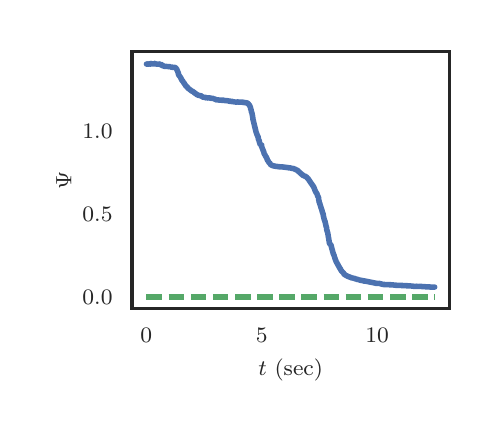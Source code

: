 \begingroup%
\makeatletter%
\begin{pgfpicture}%
\pgfpathrectangle{\pgfpointorigin}{\pgfqpoint{2.228in}{1.887in}}%
\pgfusepath{use as bounding box, clip}%
\begin{pgfscope}%
\pgfsetbuttcap%
\pgfsetmiterjoin%
\definecolor{currentfill}{rgb}{1.0,1.0,1.0}%
\pgfsetfillcolor{currentfill}%
\pgfsetlinewidth{0.0pt}%
\definecolor{currentstroke}{rgb}{1.0,1.0,1.0}%
\pgfsetstrokecolor{currentstroke}%
\pgfsetdash{}{0pt}%
\pgfpathmoveto{\pgfqpoint{0.0in}{0.0in}}%
\pgfpathlineto{\pgfqpoint{2.228in}{0.0in}}%
\pgfpathlineto{\pgfqpoint{2.228in}{1.887in}}%
\pgfpathlineto{\pgfqpoint{0.0in}{1.887in}}%
\pgfpathclose%
\pgfusepath{fill}%
\end{pgfscope}%
\begin{pgfscope}%
\pgfsetbuttcap%
\pgfsetmiterjoin%
\definecolor{currentfill}{rgb}{1.0,1.0,1.0}%
\pgfsetfillcolor{currentfill}%
\pgfsetlinewidth{0.0pt}%
\definecolor{currentstroke}{rgb}{0.0,0.0,0.0}%
\pgfsetstrokecolor{currentstroke}%
\pgfsetstrokeopacity{0.0}%
\pgfsetdash{}{0pt}%
\pgfpathmoveto{\pgfqpoint{0.522in}{0.482in}}%
\pgfpathlineto{\pgfqpoint{2.108in}{0.482in}}%
\pgfpathlineto{\pgfqpoint{2.108in}{1.767in}}%
\pgfpathlineto{\pgfqpoint{0.522in}{1.767in}}%
\pgfpathclose%
\pgfusepath{fill}%
\end{pgfscope}%
\begin{pgfscope}%
\definecolor{textcolor}{rgb}{0.15,0.15,0.15}%
\pgfsetstrokecolor{textcolor}%
\pgfsetfillcolor{textcolor}%
\pgftext[x=0.593in,y=0.385in,,top]{\color{textcolor}\rmfamily\fontsize{8.0}{9.6}\selectfont \(\displaystyle 0\)}%
\end{pgfscope}%
\begin{pgfscope}%
\definecolor{textcolor}{rgb}{0.15,0.15,0.15}%
\pgfsetstrokecolor{textcolor}%
\pgfsetfillcolor{textcolor}%
\pgftext[x=1.17in,y=0.385in,,top]{\color{textcolor}\rmfamily\fontsize{8.0}{9.6}\selectfont \(\displaystyle 5\)}%
\end{pgfscope}%
\begin{pgfscope}%
\definecolor{textcolor}{rgb}{0.15,0.15,0.15}%
\pgfsetstrokecolor{textcolor}%
\pgfsetfillcolor{textcolor}%
\pgftext[x=1.747in,y=0.385in,,top]{\color{textcolor}\rmfamily\fontsize{8.0}{9.6}\selectfont \(\displaystyle 10\)}%
\end{pgfscope}%
\begin{pgfscope}%
\definecolor{textcolor}{rgb}{0.15,0.15,0.15}%
\pgfsetstrokecolor{textcolor}%
\pgfsetfillcolor{textcolor}%
\pgftext[x=1.315in,y=0.231in,,top]{\color{textcolor}\rmfamily\fontsize{8.0}{9.6}\selectfont \(\displaystyle t\) (sec)}%
\end{pgfscope}%
\begin{pgfscope}%
\definecolor{textcolor}{rgb}{0.15,0.15,0.15}%
\pgfsetstrokecolor{textcolor}%
\pgfsetfillcolor{textcolor}%
\pgftext[x=0.274in,y=0.502in,left,base]{\color{textcolor}\rmfamily\fontsize{8.0}{9.6}\selectfont \(\displaystyle 0.0\)}%
\end{pgfscope}%
\begin{pgfscope}%
\definecolor{textcolor}{rgb}{0.15,0.15,0.15}%
\pgfsetstrokecolor{textcolor}%
\pgfsetfillcolor{textcolor}%
\pgftext[x=0.274in,y=0.919in,left,base]{\color{textcolor}\rmfamily\fontsize{8.0}{9.6}\selectfont \(\displaystyle 0.5\)}%
\end{pgfscope}%
\begin{pgfscope}%
\definecolor{textcolor}{rgb}{0.15,0.15,0.15}%
\pgfsetstrokecolor{textcolor}%
\pgfsetfillcolor{textcolor}%
\pgftext[x=0.274in,y=1.335in,left,base]{\color{textcolor}\rmfamily\fontsize{8.0}{9.6}\selectfont \(\displaystyle 1.0\)}%
\end{pgfscope}%
\begin{pgfscope}%
\definecolor{textcolor}{rgb}{0.15,0.15,0.15}%
\pgfsetstrokecolor{textcolor}%
\pgfsetfillcolor{textcolor}%
\pgftext[x=0.218in,y=1.125in,,bottom,rotate=90.0]{\color{textcolor}\rmfamily\fontsize{8.0}{9.6}\selectfont \(\displaystyle \Psi\)}%
\end{pgfscope}%
\begin{pgfscope}%
\pgfpathrectangle{\pgfqpoint{0.522in}{0.482in}}{\pgfqpoint{1.586in}{1.285in}} %
\pgfusepath{clip}%
\pgfsetroundcap%
\pgfsetroundjoin%
\pgfsetlinewidth{2.007pt}%
\definecolor{currentstroke}{rgb}{0.298,0.447,0.69}%
\pgfsetstrokecolor{currentstroke}%
\pgfsetdash{}{0pt}%
\pgfpathmoveto{\pgfqpoint{0.594in}{1.705in}}%
\pgfpathlineto{\pgfqpoint{0.596in}{1.705in}}%
\pgfpathlineto{\pgfqpoint{0.6in}{1.706in}}%
\pgfpathlineto{\pgfqpoint{0.602in}{1.705in}}%
\pgfpathlineto{\pgfqpoint{0.605in}{1.705in}}%
\pgfpathlineto{\pgfqpoint{0.608in}{1.707in}}%
\pgfpathlineto{\pgfqpoint{0.609in}{1.705in}}%
\pgfpathlineto{\pgfqpoint{0.611in}{1.705in}}%
\pgfpathlineto{\pgfqpoint{0.612in}{1.707in}}%
\pgfpathlineto{\pgfqpoint{0.612in}{1.705in}}%
\pgfpathlineto{\pgfqpoint{0.614in}{1.705in}}%
\pgfpathlineto{\pgfqpoint{0.615in}{1.706in}}%
\pgfpathlineto{\pgfqpoint{0.617in}{1.705in}}%
\pgfpathlineto{\pgfqpoint{0.617in}{1.708in}}%
\pgfpathlineto{\pgfqpoint{0.617in}{1.707in}}%
\pgfpathlineto{\pgfqpoint{0.617in}{1.707in}}%
\pgfpathlineto{\pgfqpoint{0.618in}{1.705in}}%
\pgfpathlineto{\pgfqpoint{0.619in}{1.706in}}%
\pgfpathlineto{\pgfqpoint{0.623in}{1.706in}}%
\pgfpathlineto{\pgfqpoint{0.631in}{1.706in}}%
\pgfpathlineto{\pgfqpoint{0.633in}{1.707in}}%
\pgfpathlineto{\pgfqpoint{0.634in}{1.707in}}%
\pgfpathlineto{\pgfqpoint{0.635in}{1.709in}}%
\pgfpathlineto{\pgfqpoint{0.636in}{1.706in}}%
\pgfpathlineto{\pgfqpoint{0.636in}{1.708in}}%
\pgfpathlineto{\pgfqpoint{0.639in}{1.706in}}%
\pgfpathlineto{\pgfqpoint{0.639in}{1.706in}}%
\pgfpathlineto{\pgfqpoint{0.643in}{1.705in}}%
\pgfpathlineto{\pgfqpoint{0.643in}{1.706in}}%
\pgfpathlineto{\pgfqpoint{0.643in}{1.705in}}%
\pgfpathlineto{\pgfqpoint{0.653in}{1.705in}}%
\pgfpathlineto{\pgfqpoint{0.653in}{1.705in}}%
\pgfpathlineto{\pgfqpoint{0.656in}{1.704in}}%
\pgfpathlineto{\pgfqpoint{0.656in}{1.704in}}%
\pgfpathlineto{\pgfqpoint{0.658in}{1.706in}}%
\pgfpathlineto{\pgfqpoint{0.659in}{1.703in}}%
\pgfpathlineto{\pgfqpoint{0.662in}{1.703in}}%
\pgfpathlineto{\pgfqpoint{0.663in}{1.702in}}%
\pgfpathlineto{\pgfqpoint{0.663in}{1.702in}}%
\pgfpathlineto{\pgfqpoint{0.668in}{1.702in}}%
\pgfpathlineto{\pgfqpoint{0.668in}{1.7in}}%
\pgfpathlineto{\pgfqpoint{0.668in}{1.7in}}%
\pgfpathlineto{\pgfqpoint{0.668in}{1.7in}}%
\pgfpathlineto{\pgfqpoint{0.668in}{1.703in}}%
\pgfpathlineto{\pgfqpoint{0.669in}{1.7in}}%
\pgfpathlineto{\pgfqpoint{0.671in}{1.698in}}%
\pgfpathlineto{\pgfqpoint{0.674in}{1.698in}}%
\pgfpathlineto{\pgfqpoint{0.674in}{1.697in}}%
\pgfpathlineto{\pgfqpoint{0.675in}{1.699in}}%
\pgfpathlineto{\pgfqpoint{0.675in}{1.696in}}%
\pgfpathlineto{\pgfqpoint{0.676in}{1.696in}}%
\pgfpathlineto{\pgfqpoint{0.678in}{1.696in}}%
\pgfpathlineto{\pgfqpoint{0.683in}{1.694in}}%
\pgfpathlineto{\pgfqpoint{0.696in}{1.693in}}%
\pgfpathlineto{\pgfqpoint{0.698in}{1.694in}}%
\pgfpathlineto{\pgfqpoint{0.698in}{1.692in}}%
\pgfpathlineto{\pgfqpoint{0.699in}{1.693in}}%
\pgfpathlineto{\pgfqpoint{0.701in}{1.692in}}%
\pgfpathlineto{\pgfqpoint{0.702in}{1.693in}}%
\pgfpathlineto{\pgfqpoint{0.702in}{1.693in}}%
\pgfpathlineto{\pgfqpoint{0.708in}{1.691in}}%
\pgfpathlineto{\pgfqpoint{0.709in}{1.692in}}%
\pgfpathlineto{\pgfqpoint{0.711in}{1.692in}}%
\pgfpathlineto{\pgfqpoint{0.713in}{1.692in}}%
\pgfpathlineto{\pgfqpoint{0.714in}{1.69in}}%
\pgfpathlineto{\pgfqpoint{0.716in}{1.69in}}%
\pgfpathlineto{\pgfqpoint{0.72in}{1.69in}}%
\pgfpathlineto{\pgfqpoint{0.721in}{1.689in}}%
\pgfpathlineto{\pgfqpoint{0.721in}{1.69in}}%
\pgfpathlineto{\pgfqpoint{0.727in}{1.688in}}%
\pgfpathlineto{\pgfqpoint{0.729in}{1.688in}}%
\pgfpathlineto{\pgfqpoint{0.733in}{1.688in}}%
\pgfpathlineto{\pgfqpoint{0.733in}{1.687in}}%
\pgfpathlineto{\pgfqpoint{0.735in}{1.688in}}%
\pgfpathlineto{\pgfqpoint{0.738in}{1.688in}}%
\pgfpathlineto{\pgfqpoint{0.743in}{1.683in}}%
\pgfpathlineto{\pgfqpoint{0.743in}{1.681in}}%
\pgfpathlineto{\pgfqpoint{0.745in}{1.682in}}%
\pgfpathlineto{\pgfqpoint{0.746in}{1.677in}}%
\pgfpathlineto{\pgfqpoint{0.748in}{1.672in}}%
\pgfpathlineto{\pgfqpoint{0.749in}{1.671in}}%
\pgfpathlineto{\pgfqpoint{0.751in}{1.665in}}%
\pgfpathlineto{\pgfqpoint{0.753in}{1.661in}}%
\pgfpathlineto{\pgfqpoint{0.754in}{1.653in}}%
\pgfpathlineto{\pgfqpoint{0.76in}{1.644in}}%
\pgfpathlineto{\pgfqpoint{0.761in}{1.642in}}%
\pgfpathlineto{\pgfqpoint{0.762in}{1.642in}}%
\pgfpathlineto{\pgfqpoint{0.77in}{1.627in}}%
\pgfpathlineto{\pgfqpoint{0.771in}{1.626in}}%
\pgfpathlineto{\pgfqpoint{0.772in}{1.622in}}%
\pgfpathlineto{\pgfqpoint{0.773in}{1.622in}}%
\pgfpathlineto{\pgfqpoint{0.775in}{1.62in}}%
\pgfpathlineto{\pgfqpoint{0.777in}{1.617in}}%
\pgfpathlineto{\pgfqpoint{0.779in}{1.613in}}%
\pgfpathlineto{\pgfqpoint{0.782in}{1.61in}}%
\pgfpathlineto{\pgfqpoint{0.783in}{1.609in}}%
\pgfpathlineto{\pgfqpoint{0.785in}{1.605in}}%
\pgfpathlineto{\pgfqpoint{0.79in}{1.597in}}%
\pgfpathlineto{\pgfqpoint{0.793in}{1.594in}}%
\pgfpathlineto{\pgfqpoint{0.794in}{1.592in}}%
\pgfpathlineto{\pgfqpoint{0.794in}{1.594in}}%
\pgfpathlineto{\pgfqpoint{0.799in}{1.588in}}%
\pgfpathlineto{\pgfqpoint{0.8in}{1.588in}}%
\pgfpathlineto{\pgfqpoint{0.801in}{1.584in}}%
\pgfpathlineto{\pgfqpoint{0.803in}{1.584in}}%
\pgfpathlineto{\pgfqpoint{0.804in}{1.583in}}%
\pgfpathlineto{\pgfqpoint{0.805in}{1.581in}}%
\pgfpathlineto{\pgfqpoint{0.808in}{1.58in}}%
\pgfpathlineto{\pgfqpoint{0.81in}{1.578in}}%
\pgfpathlineto{\pgfqpoint{0.81in}{1.578in}}%
\pgfpathlineto{\pgfqpoint{0.814in}{1.575in}}%
\pgfpathlineto{\pgfqpoint{0.816in}{1.574in}}%
\pgfpathlineto{\pgfqpoint{0.818in}{1.571in}}%
\pgfpathlineto{\pgfqpoint{0.826in}{1.568in}}%
\pgfpathlineto{\pgfqpoint{0.828in}{1.566in}}%
\pgfpathlineto{\pgfqpoint{0.831in}{1.564in}}%
\pgfpathlineto{\pgfqpoint{0.833in}{1.562in}}%
\pgfpathlineto{\pgfqpoint{0.834in}{1.561in}}%
\pgfpathlineto{\pgfqpoint{0.839in}{1.558in}}%
\pgfpathlineto{\pgfqpoint{0.84in}{1.557in}}%
\pgfpathlineto{\pgfqpoint{0.843in}{1.555in}}%
\pgfpathlineto{\pgfqpoint{0.844in}{1.553in}}%
\pgfpathlineto{\pgfqpoint{0.844in}{1.554in}}%
\pgfpathlineto{\pgfqpoint{0.847in}{1.552in}}%
\pgfpathlineto{\pgfqpoint{0.85in}{1.551in}}%
\pgfpathlineto{\pgfqpoint{0.851in}{1.55in}}%
\pgfpathlineto{\pgfqpoint{0.854in}{1.549in}}%
\pgfpathlineto{\pgfqpoint{0.863in}{1.547in}}%
\pgfpathlineto{\pgfqpoint{0.866in}{1.546in}}%
\pgfpathlineto{\pgfqpoint{0.868in}{1.547in}}%
\pgfpathlineto{\pgfqpoint{0.868in}{1.545in}}%
\pgfpathlineto{\pgfqpoint{0.869in}{1.544in}}%
\pgfpathlineto{\pgfqpoint{0.871in}{1.544in}}%
\pgfpathlineto{\pgfqpoint{0.872in}{1.543in}}%
\pgfpathlineto{\pgfqpoint{0.873in}{1.542in}}%
\pgfpathlineto{\pgfqpoint{0.879in}{1.539in}}%
\pgfpathlineto{\pgfqpoint{0.881in}{1.54in}}%
\pgfpathlineto{\pgfqpoint{0.883in}{1.538in}}%
\pgfpathlineto{\pgfqpoint{0.884in}{1.539in}}%
\pgfpathlineto{\pgfqpoint{0.89in}{1.538in}}%
\pgfpathlineto{\pgfqpoint{0.89in}{1.536in}}%
\pgfpathlineto{\pgfqpoint{0.89in}{1.537in}}%
\pgfpathlineto{\pgfqpoint{0.895in}{1.537in}}%
\pgfpathlineto{\pgfqpoint{0.896in}{1.536in}}%
\pgfpathlineto{\pgfqpoint{0.899in}{1.537in}}%
\pgfpathlineto{\pgfqpoint{0.9in}{1.535in}}%
\pgfpathlineto{\pgfqpoint{0.901in}{1.536in}}%
\pgfpathlineto{\pgfqpoint{0.902in}{1.536in}}%
\pgfpathlineto{\pgfqpoint{0.905in}{1.537in}}%
\pgfpathlineto{\pgfqpoint{0.905in}{1.536in}}%
\pgfpathlineto{\pgfqpoint{0.905in}{1.536in}}%
\pgfpathlineto{\pgfqpoint{0.905in}{1.536in}}%
\pgfpathlineto{\pgfqpoint{0.906in}{1.537in}}%
\pgfpathlineto{\pgfqpoint{0.909in}{1.536in}}%
\pgfpathlineto{\pgfqpoint{0.91in}{1.535in}}%
\pgfpathlineto{\pgfqpoint{0.911in}{1.536in}}%
\pgfpathlineto{\pgfqpoint{0.912in}{1.536in}}%
\pgfpathlineto{\pgfqpoint{0.913in}{1.535in}}%
\pgfpathlineto{\pgfqpoint{0.914in}{1.535in}}%
\pgfpathlineto{\pgfqpoint{0.919in}{1.533in}}%
\pgfpathlineto{\pgfqpoint{0.92in}{1.534in}}%
\pgfpathlineto{\pgfqpoint{0.92in}{1.534in}}%
\pgfpathlineto{\pgfqpoint{0.927in}{1.533in}}%
\pgfpathlineto{\pgfqpoint{0.928in}{1.532in}}%
\pgfpathlineto{\pgfqpoint{0.931in}{1.532in}}%
\pgfpathlineto{\pgfqpoint{0.933in}{1.53in}}%
\pgfpathlineto{\pgfqpoint{0.934in}{1.531in}}%
\pgfpathlineto{\pgfqpoint{0.936in}{1.53in}}%
\pgfpathlineto{\pgfqpoint{0.939in}{1.528in}}%
\pgfpathlineto{\pgfqpoint{0.946in}{1.526in}}%
\pgfpathlineto{\pgfqpoint{0.946in}{1.525in}}%
\pgfpathlineto{\pgfqpoint{0.947in}{1.526in}}%
\pgfpathlineto{\pgfqpoint{0.96in}{1.525in}}%
\pgfpathlineto{\pgfqpoint{0.962in}{1.525in}}%
\pgfpathlineto{\pgfqpoint{0.971in}{1.524in}}%
\pgfpathlineto{\pgfqpoint{0.975in}{1.524in}}%
\pgfpathlineto{\pgfqpoint{0.975in}{1.524in}}%
\pgfpathlineto{\pgfqpoint{0.975in}{1.524in}}%
\pgfpathlineto{\pgfqpoint{0.978in}{1.524in}}%
\pgfpathlineto{\pgfqpoint{0.98in}{1.524in}}%
\pgfpathlineto{\pgfqpoint{0.981in}{1.524in}}%
\pgfpathlineto{\pgfqpoint{0.983in}{1.523in}}%
\pgfpathlineto{\pgfqpoint{0.983in}{1.524in}}%
\pgfpathlineto{\pgfqpoint{0.984in}{1.523in}}%
\pgfpathlineto{\pgfqpoint{0.993in}{1.522in}}%
\pgfpathlineto{\pgfqpoint{0.996in}{1.522in}}%
\pgfpathlineto{\pgfqpoint{0.999in}{1.521in}}%
\pgfpathlineto{\pgfqpoint{1.0in}{1.522in}}%
\pgfpathlineto{\pgfqpoint{1.002in}{1.521in}}%
\pgfpathlineto{\pgfqpoint{1.011in}{1.519in}}%
\pgfpathlineto{\pgfqpoint{1.011in}{1.519in}}%
\pgfpathlineto{\pgfqpoint{1.016in}{1.519in}}%
\pgfpathlineto{\pgfqpoint{1.018in}{1.518in}}%
\pgfpathlineto{\pgfqpoint{1.021in}{1.519in}}%
\pgfpathlineto{\pgfqpoint{1.022in}{1.517in}}%
\pgfpathlineto{\pgfqpoint{1.027in}{1.518in}}%
\pgfpathlineto{\pgfqpoint{1.027in}{1.517in}}%
\pgfpathlineto{\pgfqpoint{1.029in}{1.518in}}%
\pgfpathlineto{\pgfqpoint{1.029in}{1.516in}}%
\pgfpathlineto{\pgfqpoint{1.03in}{1.517in}}%
\pgfpathlineto{\pgfqpoint{1.032in}{1.516in}}%
\pgfpathlineto{\pgfqpoint{1.033in}{1.516in}}%
\pgfpathlineto{\pgfqpoint{1.036in}{1.517in}}%
\pgfpathlineto{\pgfqpoint{1.038in}{1.515in}}%
\pgfpathlineto{\pgfqpoint{1.043in}{1.515in}}%
\pgfpathlineto{\pgfqpoint{1.047in}{1.515in}}%
\pgfpathlineto{\pgfqpoint{1.048in}{1.516in}}%
\pgfpathlineto{\pgfqpoint{1.049in}{1.516in}}%
\pgfpathlineto{\pgfqpoint{1.051in}{1.516in}}%
\pgfpathlineto{\pgfqpoint{1.052in}{1.515in}}%
\pgfpathlineto{\pgfqpoint{1.077in}{1.514in}}%
\pgfpathlineto{\pgfqpoint{1.077in}{1.513in}}%
\pgfpathlineto{\pgfqpoint{1.078in}{1.513in}}%
\pgfpathlineto{\pgfqpoint{1.078in}{1.514in}}%
\pgfpathlineto{\pgfqpoint{1.078in}{1.513in}}%
\pgfpathlineto{\pgfqpoint{1.079in}{1.514in}}%
\pgfpathlineto{\pgfqpoint{1.082in}{1.512in}}%
\pgfpathlineto{\pgfqpoint{1.083in}{1.513in}}%
\pgfpathlineto{\pgfqpoint{1.083in}{1.513in}}%
\pgfpathlineto{\pgfqpoint{1.1in}{1.51in}}%
\pgfpathlineto{\pgfqpoint{1.103in}{1.506in}}%
\pgfpathlineto{\pgfqpoint{1.109in}{1.499in}}%
\pgfpathlineto{\pgfqpoint{1.114in}{1.488in}}%
\pgfpathlineto{\pgfqpoint{1.115in}{1.479in}}%
\pgfpathlineto{\pgfqpoint{1.117in}{1.478in}}%
\pgfpathlineto{\pgfqpoint{1.119in}{1.464in}}%
\pgfpathlineto{\pgfqpoint{1.121in}{1.462in}}%
\pgfpathlineto{\pgfqpoint{1.123in}{1.451in}}%
\pgfpathlineto{\pgfqpoint{1.125in}{1.442in}}%
\pgfpathlineto{\pgfqpoint{1.126in}{1.431in}}%
\pgfpathlineto{\pgfqpoint{1.142in}{1.365in}}%
\pgfpathlineto{\pgfqpoint{1.144in}{1.36in}}%
\pgfpathlineto{\pgfqpoint{1.147in}{1.351in}}%
\pgfpathlineto{\pgfqpoint{1.149in}{1.348in}}%
\pgfpathlineto{\pgfqpoint{1.149in}{1.346in}}%
\pgfpathlineto{\pgfqpoint{1.152in}{1.342in}}%
\pgfpathlineto{\pgfqpoint{1.154in}{1.328in}}%
\pgfpathlineto{\pgfqpoint{1.158in}{1.321in}}%
\pgfpathlineto{\pgfqpoint{1.159in}{1.314in}}%
\pgfpathlineto{\pgfqpoint{1.163in}{1.302in}}%
\pgfpathlineto{\pgfqpoint{1.17in}{1.3in}}%
\pgfpathlineto{\pgfqpoint{1.17in}{1.288in}}%
\pgfpathlineto{\pgfqpoint{1.172in}{1.287in}}%
\pgfpathlineto{\pgfqpoint{1.181in}{1.264in}}%
\pgfpathlineto{\pgfqpoint{1.182in}{1.258in}}%
\pgfpathlineto{\pgfqpoint{1.185in}{1.253in}}%
\pgfpathlineto{\pgfqpoint{1.187in}{1.25in}}%
\pgfpathlineto{\pgfqpoint{1.19in}{1.243in}}%
\pgfpathlineto{\pgfqpoint{1.193in}{1.24in}}%
\pgfpathlineto{\pgfqpoint{1.197in}{1.231in}}%
\pgfpathlineto{\pgfqpoint{1.198in}{1.226in}}%
\pgfpathlineto{\pgfqpoint{1.204in}{1.218in}}%
\pgfpathlineto{\pgfqpoint{1.205in}{1.215in}}%
\pgfpathlineto{\pgfqpoint{1.208in}{1.212in}}%
\pgfpathlineto{\pgfqpoint{1.209in}{1.212in}}%
\pgfpathlineto{\pgfqpoint{1.215in}{1.202in}}%
\pgfpathlineto{\pgfqpoint{1.223in}{1.198in}}%
\pgfpathlineto{\pgfqpoint{1.233in}{1.195in}}%
\pgfpathlineto{\pgfqpoint{1.254in}{1.192in}}%
\pgfpathlineto{\pgfqpoint{1.256in}{1.192in}}%
\pgfpathlineto{\pgfqpoint{1.259in}{1.191in}}%
\pgfpathlineto{\pgfqpoint{1.262in}{1.191in}}%
\pgfpathlineto{\pgfqpoint{1.269in}{1.191in}}%
\pgfpathlineto{\pgfqpoint{1.271in}{1.191in}}%
\pgfpathlineto{\pgfqpoint{1.303in}{1.187in}}%
\pgfpathlineto{\pgfqpoint{1.307in}{1.186in}}%
\pgfpathlineto{\pgfqpoint{1.309in}{1.186in}}%
\pgfpathlineto{\pgfqpoint{1.317in}{1.185in}}%
\pgfpathlineto{\pgfqpoint{1.318in}{1.184in}}%
\pgfpathlineto{\pgfqpoint{1.319in}{1.184in}}%
\pgfpathlineto{\pgfqpoint{1.332in}{1.182in}}%
\pgfpathlineto{\pgfqpoint{1.334in}{1.18in}}%
\pgfpathlineto{\pgfqpoint{1.34in}{1.178in}}%
\pgfpathlineto{\pgfqpoint{1.344in}{1.175in}}%
\pgfpathlineto{\pgfqpoint{1.346in}{1.175in}}%
\pgfpathlineto{\pgfqpoint{1.352in}{1.171in}}%
\pgfpathlineto{\pgfqpoint{1.353in}{1.169in}}%
\pgfpathlineto{\pgfqpoint{1.358in}{1.165in}}%
\pgfpathlineto{\pgfqpoint{1.37in}{1.154in}}%
\pgfpathlineto{\pgfqpoint{1.372in}{1.153in}}%
\pgfpathlineto{\pgfqpoint{1.378in}{1.147in}}%
\pgfpathlineto{\pgfqpoint{1.381in}{1.147in}}%
\pgfpathlineto{\pgfqpoint{1.382in}{1.146in}}%
\pgfpathlineto{\pgfqpoint{1.39in}{1.143in}}%
\pgfpathlineto{\pgfqpoint{1.392in}{1.141in}}%
\pgfpathlineto{\pgfqpoint{1.397in}{1.138in}}%
\pgfpathlineto{\pgfqpoint{1.398in}{1.135in}}%
\pgfpathlineto{\pgfqpoint{1.402in}{1.132in}}%
\pgfpathlineto{\pgfqpoint{1.418in}{1.108in}}%
\pgfpathlineto{\pgfqpoint{1.419in}{1.107in}}%
\pgfpathlineto{\pgfqpoint{1.421in}{1.104in}}%
\pgfpathlineto{\pgfqpoint{1.43in}{1.091in}}%
\pgfpathlineto{\pgfqpoint{1.436in}{1.076in}}%
\pgfpathlineto{\pgfqpoint{1.436in}{1.075in}}%
\pgfpathlineto{\pgfqpoint{1.438in}{1.071in}}%
\pgfpathlineto{\pgfqpoint{1.439in}{1.069in}}%
\pgfpathlineto{\pgfqpoint{1.443in}{1.061in}}%
\pgfpathlineto{\pgfqpoint{1.446in}{1.058in}}%
\pgfpathlineto{\pgfqpoint{1.45in}{1.045in}}%
\pgfpathlineto{\pgfqpoint{1.454in}{1.039in}}%
\pgfpathlineto{\pgfqpoint{1.455in}{1.027in}}%
\pgfpathlineto{\pgfqpoint{1.457in}{1.02in}}%
\pgfpathlineto{\pgfqpoint{1.458in}{1.012in}}%
\pgfpathlineto{\pgfqpoint{1.459in}{1.012in}}%
\pgfpathlineto{\pgfqpoint{1.461in}{1.006in}}%
\pgfpathlineto{\pgfqpoint{1.469in}{0.98in}}%
\pgfpathlineto{\pgfqpoint{1.47in}{0.979in}}%
\pgfpathlineto{\pgfqpoint{1.473in}{0.966in}}%
\pgfpathlineto{\pgfqpoint{1.477in}{0.956in}}%
\pgfpathlineto{\pgfqpoint{1.479in}{0.944in}}%
\pgfpathlineto{\pgfqpoint{1.483in}{0.927in}}%
\pgfpathlineto{\pgfqpoint{1.487in}{0.917in}}%
\pgfpathlineto{\pgfqpoint{1.492in}{0.894in}}%
\pgfpathlineto{\pgfqpoint{1.494in}{0.889in}}%
\pgfpathlineto{\pgfqpoint{1.495in}{0.877in}}%
\pgfpathlineto{\pgfqpoint{1.497in}{0.873in}}%
\pgfpathlineto{\pgfqpoint{1.498in}{0.867in}}%
\pgfpathlineto{\pgfqpoint{1.5in}{0.862in}}%
\pgfpathlineto{\pgfqpoint{1.509in}{0.809in}}%
\pgfpathlineto{\pgfqpoint{1.511in}{0.806in}}%
\pgfpathlineto{\pgfqpoint{1.517in}{0.799in}}%
\pgfpathlineto{\pgfqpoint{1.52in}{0.786in}}%
\pgfpathlineto{\pgfqpoint{1.526in}{0.764in}}%
\pgfpathlineto{\pgfqpoint{1.528in}{0.757in}}%
\pgfpathlineto{\pgfqpoint{1.53in}{0.753in}}%
\pgfpathlineto{\pgfqpoint{1.533in}{0.745in}}%
\pgfpathlineto{\pgfqpoint{1.533in}{0.743in}}%
\pgfpathlineto{\pgfqpoint{1.535in}{0.741in}}%
\pgfpathlineto{\pgfqpoint{1.535in}{0.737in}}%
\pgfpathlineto{\pgfqpoint{1.537in}{0.732in}}%
\pgfpathlineto{\pgfqpoint{1.54in}{0.724in}}%
\pgfpathlineto{\pgfqpoint{1.543in}{0.716in}}%
\pgfpathlineto{\pgfqpoint{1.545in}{0.713in}}%
\pgfpathlineto{\pgfqpoint{1.561in}{0.684in}}%
\pgfpathlineto{\pgfqpoint{1.563in}{0.682in}}%
\pgfpathlineto{\pgfqpoint{1.565in}{0.677in}}%
\pgfpathlineto{\pgfqpoint{1.567in}{0.674in}}%
\pgfpathlineto{\pgfqpoint{1.568in}{0.672in}}%
\pgfpathlineto{\pgfqpoint{1.57in}{0.67in}}%
\pgfpathlineto{\pgfqpoint{1.573in}{0.666in}}%
\pgfpathlineto{\pgfqpoint{1.575in}{0.665in}}%
\pgfpathlineto{\pgfqpoint{1.579in}{0.66in}}%
\pgfpathlineto{\pgfqpoint{1.58in}{0.66in}}%
\pgfpathlineto{\pgfqpoint{1.581in}{0.656in}}%
\pgfpathlineto{\pgfqpoint{1.584in}{0.653in}}%
\pgfpathlineto{\pgfqpoint{1.586in}{0.652in}}%
\pgfpathlineto{\pgfqpoint{1.588in}{0.65in}}%
\pgfpathlineto{\pgfqpoint{1.591in}{0.649in}}%
\pgfpathlineto{\pgfqpoint{1.591in}{0.648in}}%
\pgfpathlineto{\pgfqpoint{1.592in}{0.649in}}%
\pgfpathlineto{\pgfqpoint{1.593in}{0.648in}}%
\pgfpathlineto{\pgfqpoint{1.595in}{0.648in}}%
\pgfpathlineto{\pgfqpoint{1.596in}{0.646in}}%
\pgfpathlineto{\pgfqpoint{1.598in}{0.645in}}%
\pgfpathlineto{\pgfqpoint{1.6in}{0.644in}}%
\pgfpathlineto{\pgfqpoint{1.623in}{0.635in}}%
\pgfpathlineto{\pgfqpoint{1.626in}{0.636in}}%
\pgfpathlineto{\pgfqpoint{1.629in}{0.634in}}%
\pgfpathlineto{\pgfqpoint{1.631in}{0.634in}}%
\pgfpathlineto{\pgfqpoint{1.642in}{0.63in}}%
\pgfpathlineto{\pgfqpoint{1.643in}{0.63in}}%
\pgfpathlineto{\pgfqpoint{1.648in}{0.628in}}%
\pgfpathlineto{\pgfqpoint{1.653in}{0.628in}}%
\pgfpathlineto{\pgfqpoint{1.653in}{0.627in}}%
\pgfpathlineto{\pgfqpoint{1.654in}{0.627in}}%
\pgfpathlineto{\pgfqpoint{1.656in}{0.625in}}%
\pgfpathlineto{\pgfqpoint{1.657in}{0.627in}}%
\pgfpathlineto{\pgfqpoint{1.658in}{0.626in}}%
\pgfpathlineto{\pgfqpoint{1.66in}{0.625in}}%
\pgfpathlineto{\pgfqpoint{1.66in}{0.625in}}%
\pgfpathlineto{\pgfqpoint{1.665in}{0.625in}}%
\pgfpathlineto{\pgfqpoint{1.665in}{0.624in}}%
\pgfpathlineto{\pgfqpoint{1.665in}{0.624in}}%
\pgfpathlineto{\pgfqpoint{1.676in}{0.622in}}%
\pgfpathlineto{\pgfqpoint{1.679in}{0.621in}}%
\pgfpathlineto{\pgfqpoint{1.681in}{0.62in}}%
\pgfpathlineto{\pgfqpoint{1.682in}{0.62in}}%
\pgfpathlineto{\pgfqpoint{1.682in}{0.621in}}%
\pgfpathlineto{\pgfqpoint{1.737in}{0.61in}}%
\pgfpathlineto{\pgfqpoint{1.741in}{0.609in}}%
\pgfpathlineto{\pgfqpoint{1.743in}{0.609in}}%
\pgfpathlineto{\pgfqpoint{1.751in}{0.608in}}%
\pgfpathlineto{\pgfqpoint{1.753in}{0.609in}}%
\pgfpathlineto{\pgfqpoint{1.755in}{0.608in}}%
\pgfpathlineto{\pgfqpoint{1.757in}{0.608in}}%
\pgfpathlineto{\pgfqpoint{1.76in}{0.608in}}%
\pgfpathlineto{\pgfqpoint{1.761in}{0.607in}}%
\pgfpathlineto{\pgfqpoint{1.762in}{0.607in}}%
\pgfpathlineto{\pgfqpoint{1.762in}{0.607in}}%
\pgfpathlineto{\pgfqpoint{1.766in}{0.606in}}%
\pgfpathlineto{\pgfqpoint{1.768in}{0.605in}}%
\pgfpathlineto{\pgfqpoint{1.769in}{0.605in}}%
\pgfpathlineto{\pgfqpoint{1.773in}{0.604in}}%
\pgfpathlineto{\pgfqpoint{1.776in}{0.604in}}%
\pgfpathlineto{\pgfqpoint{1.779in}{0.603in}}%
\pgfpathlineto{\pgfqpoint{1.779in}{0.603in}}%
\pgfpathlineto{\pgfqpoint{1.801in}{0.602in}}%
\pgfpathlineto{\pgfqpoint{1.807in}{0.602in}}%
\pgfpathlineto{\pgfqpoint{1.813in}{0.601in}}%
\pgfpathlineto{\pgfqpoint{1.815in}{0.602in}}%
\pgfpathlineto{\pgfqpoint{1.816in}{0.602in}}%
\pgfpathlineto{\pgfqpoint{1.816in}{0.601in}}%
\pgfpathlineto{\pgfqpoint{1.828in}{0.601in}}%
\pgfpathlineto{\pgfqpoint{1.83in}{0.6in}}%
\pgfpathlineto{\pgfqpoint{1.835in}{0.6in}}%
\pgfpathlineto{\pgfqpoint{1.836in}{0.6in}}%
\pgfpathlineto{\pgfqpoint{1.839in}{0.6in}}%
\pgfpathlineto{\pgfqpoint{1.845in}{0.598in}}%
\pgfpathlineto{\pgfqpoint{1.845in}{0.599in}}%
\pgfpathlineto{\pgfqpoint{1.859in}{0.598in}}%
\pgfpathlineto{\pgfqpoint{1.86in}{0.599in}}%
\pgfpathlineto{\pgfqpoint{1.86in}{0.598in}}%
\pgfpathlineto{\pgfqpoint{1.869in}{0.598in}}%
\pgfpathlineto{\pgfqpoint{1.87in}{0.597in}}%
\pgfpathlineto{\pgfqpoint{1.871in}{0.598in}}%
\pgfpathlineto{\pgfqpoint{1.889in}{0.597in}}%
\pgfpathlineto{\pgfqpoint{1.89in}{0.596in}}%
\pgfpathlineto{\pgfqpoint{1.892in}{0.597in}}%
\pgfpathlineto{\pgfqpoint{1.897in}{0.596in}}%
\pgfpathlineto{\pgfqpoint{1.902in}{0.597in}}%
\pgfpathlineto{\pgfqpoint{1.904in}{0.596in}}%
\pgfpathlineto{\pgfqpoint{1.905in}{0.596in}}%
\pgfpathlineto{\pgfqpoint{1.915in}{0.596in}}%
\pgfpathlineto{\pgfqpoint{1.916in}{0.595in}}%
\pgfpathlineto{\pgfqpoint{1.916in}{0.596in}}%
\pgfpathlineto{\pgfqpoint{1.918in}{0.594in}}%
\pgfpathlineto{\pgfqpoint{1.922in}{0.595in}}%
\pgfpathlineto{\pgfqpoint{1.925in}{0.595in}}%
\pgfpathlineto{\pgfqpoint{1.928in}{0.594in}}%
\pgfpathlineto{\pgfqpoint{1.929in}{0.595in}}%
\pgfpathlineto{\pgfqpoint{1.929in}{0.594in}}%
\pgfpathlineto{\pgfqpoint{1.937in}{0.593in}}%
\pgfpathlineto{\pgfqpoint{1.94in}{0.593in}}%
\pgfpathlineto{\pgfqpoint{1.943in}{0.593in}}%
\pgfpathlineto{\pgfqpoint{1.943in}{0.594in}}%
\pgfpathlineto{\pgfqpoint{1.944in}{0.594in}}%
\pgfpathlineto{\pgfqpoint{1.953in}{0.593in}}%
\pgfpathlineto{\pgfqpoint{1.956in}{0.594in}}%
\pgfpathlineto{\pgfqpoint{1.957in}{0.593in}}%
\pgfpathlineto{\pgfqpoint{1.959in}{0.594in}}%
\pgfpathlineto{\pgfqpoint{1.96in}{0.593in}}%
\pgfpathlineto{\pgfqpoint{1.962in}{0.594in}}%
\pgfpathlineto{\pgfqpoint{1.969in}{0.593in}}%
\pgfpathlineto{\pgfqpoint{1.979in}{0.592in}}%
\pgfpathlineto{\pgfqpoint{1.984in}{0.592in}}%
\pgfpathlineto{\pgfqpoint{1.988in}{0.592in}}%
\pgfpathlineto{\pgfqpoint{1.989in}{0.591in}}%
\pgfpathlineto{\pgfqpoint{1.99in}{0.591in}}%
\pgfpathlineto{\pgfqpoint{1.992in}{0.591in}}%
\pgfpathlineto{\pgfqpoint{1.992in}{0.591in}}%
\pgfpathlineto{\pgfqpoint{1.995in}{0.591in}}%
\pgfpathlineto{\pgfqpoint{1.997in}{0.591in}}%
\pgfpathlineto{\pgfqpoint{2.0in}{0.591in}}%
\pgfpathlineto{\pgfqpoint{2.004in}{0.591in}}%
\pgfpathlineto{\pgfqpoint{2.005in}{0.591in}}%
\pgfpathlineto{\pgfqpoint{2.015in}{0.59in}}%
\pgfpathlineto{\pgfqpoint{2.019in}{0.59in}}%
\pgfpathlineto{\pgfqpoint{2.026in}{0.59in}}%
\pgfpathlineto{\pgfqpoint{2.032in}{0.59in}}%
\pgfpathlineto{\pgfqpoint{2.035in}{0.59in}}%
\pgfpathlineto{\pgfqpoint{2.035in}{0.59in}}%
\pgfusepath{stroke}%
\end{pgfscope}%
\begin{pgfscope}%
\pgfpathrectangle{\pgfqpoint{0.522in}{0.482in}}{\pgfqpoint{1.586in}{1.285in}} %
\pgfusepath{clip}%
\pgfsetbuttcap%
\pgfsetroundjoin%
\pgfsetlinewidth{2.007pt}%
\definecolor{currentstroke}{rgb}{0.333,0.659,0.408}%
\pgfsetstrokecolor{currentstroke}%
\pgfsetdash{{5.6pt}{2.4pt}}{0.0pt}%
\pgfpathmoveto{\pgfqpoint{0.594in}{0.54in}}%
\pgfpathlineto{\pgfqpoint{2.035in}{0.54in}}%
\pgfpathlineto{\pgfqpoint{2.035in}{0.54in}}%
\pgfusepath{stroke}%
\end{pgfscope}%
\begin{pgfscope}%
\pgfsetrectcap%
\pgfsetmiterjoin%
\pgfsetlinewidth{1.255pt}%
\definecolor{currentstroke}{rgb}{0.15,0.15,0.15}%
\pgfsetstrokecolor{currentstroke}%
\pgfsetdash{}{0pt}%
\pgfpathmoveto{\pgfqpoint{0.522in}{0.482in}}%
\pgfpathlineto{\pgfqpoint{0.522in}{1.767in}}%
\pgfusepath{stroke}%
\end{pgfscope}%
\begin{pgfscope}%
\pgfsetrectcap%
\pgfsetmiterjoin%
\pgfsetlinewidth{1.255pt}%
\definecolor{currentstroke}{rgb}{0.15,0.15,0.15}%
\pgfsetstrokecolor{currentstroke}%
\pgfsetdash{}{0pt}%
\pgfpathmoveto{\pgfqpoint{2.108in}{0.482in}}%
\pgfpathlineto{\pgfqpoint{2.108in}{1.767in}}%
\pgfusepath{stroke}%
\end{pgfscope}%
\begin{pgfscope}%
\pgfsetrectcap%
\pgfsetmiterjoin%
\pgfsetlinewidth{1.255pt}%
\definecolor{currentstroke}{rgb}{0.15,0.15,0.15}%
\pgfsetstrokecolor{currentstroke}%
\pgfsetdash{}{0pt}%
\pgfpathmoveto{\pgfqpoint{0.522in}{0.482in}}%
\pgfpathlineto{\pgfqpoint{2.108in}{0.482in}}%
\pgfusepath{stroke}%
\end{pgfscope}%
\begin{pgfscope}%
\pgfsetrectcap%
\pgfsetmiterjoin%
\pgfsetlinewidth{1.255pt}%
\definecolor{currentstroke}{rgb}{0.15,0.15,0.15}%
\pgfsetstrokecolor{currentstroke}%
\pgfsetdash{}{0pt}%
\pgfpathmoveto{\pgfqpoint{0.522in}{1.767in}}%
\pgfpathlineto{\pgfqpoint{2.108in}{1.767in}}%
\pgfusepath{stroke}%
\end{pgfscope}%
\end{pgfpicture}%
\makeatother%
\endgroup%
